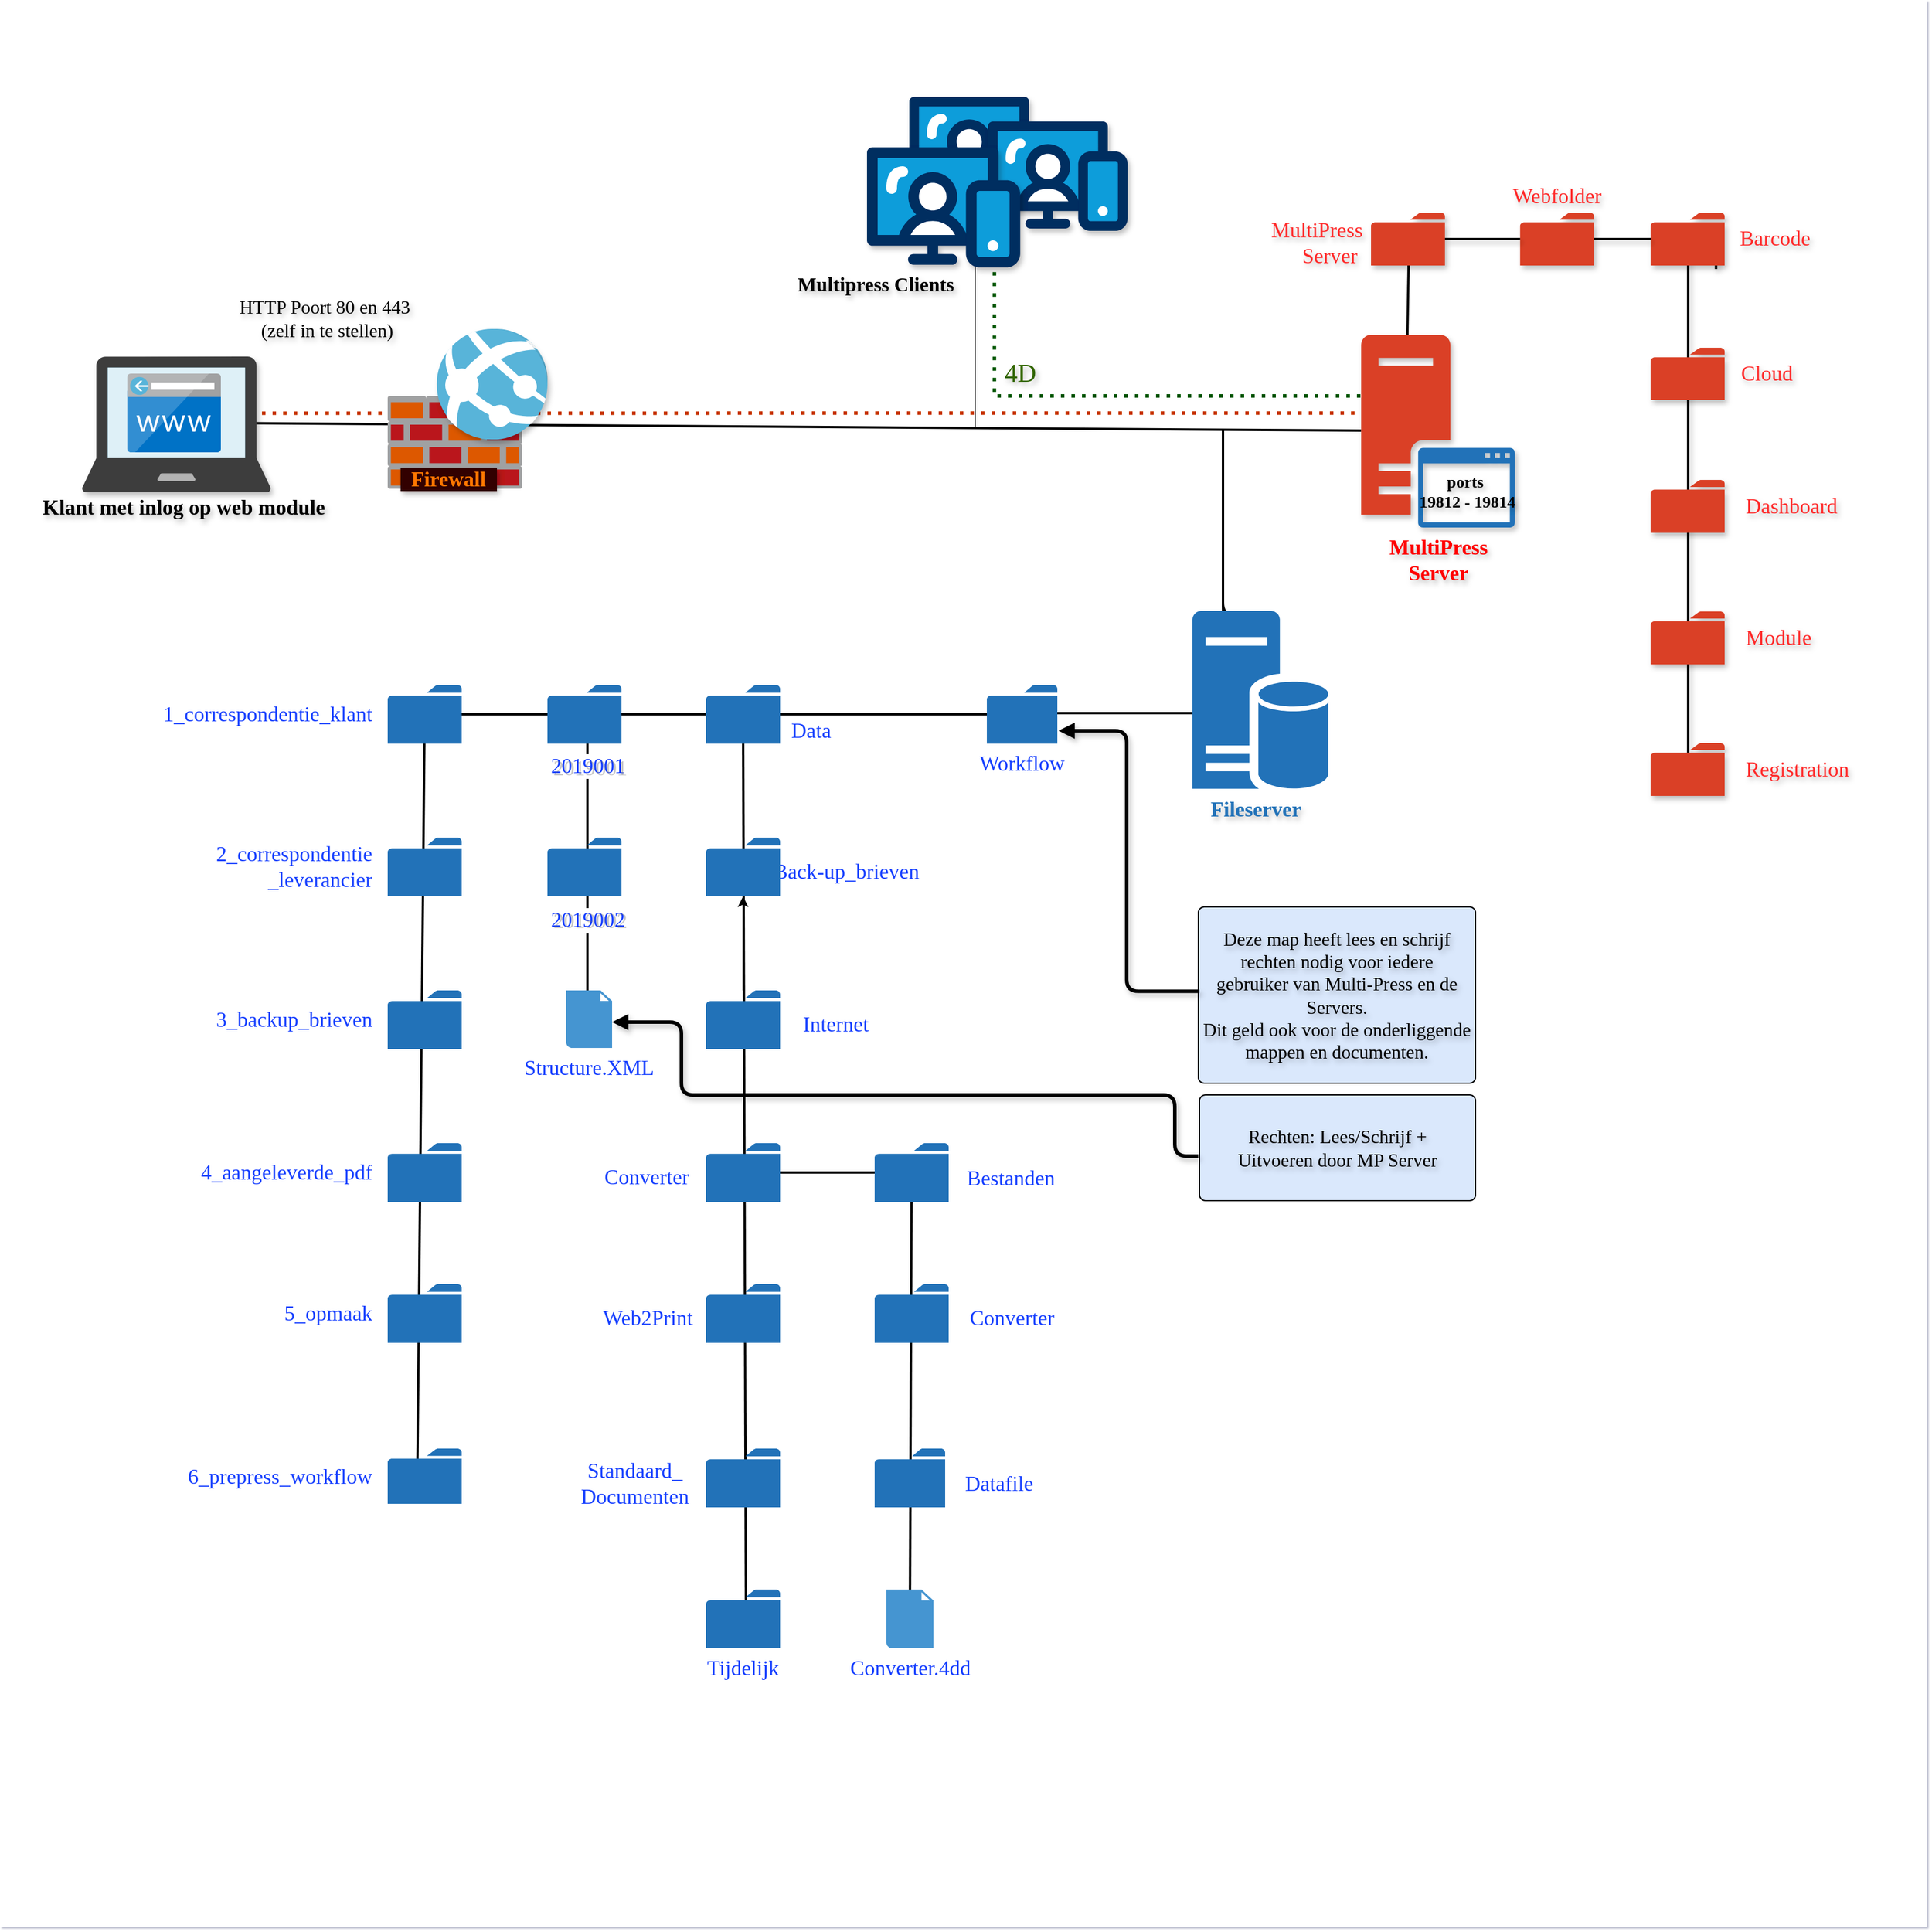 <mxfile version="26.0.2">
  <diagram name="Page-1" id="VNptrxI4wNxgrtPxeA6J">
    <mxGraphModel dx="7621" dy="-3766" grid="1" gridSize="10" guides="1" tooltips="1" connect="1" arrows="1" fold="1" page="1" pageScale="1" pageWidth="1169" pageHeight="827" background="none" math="0" shadow="1">
      <root>
        <mxCell id="0" />
        <mxCell id="1" parent="0" />
        <mxCell id="S4O4gGOpB5IZ9sAPrB25-133" value="" style="whiteSpace=wrap;html=1;aspect=fixed;labelBackgroundColor=none;gradientDirection=west;movable=0;resizable=0;rotatable=0;deletable=0;editable=0;locked=1;connectable=0;gradientColor=none;fillStyle=auto;strokeColor=none;rounded=0;glass=0;shadow=0;" parent="1" vertex="1">
          <mxGeometry x="-5770" y="5550" width="1640" height="1640" as="geometry" />
        </mxCell>
        <mxCell id="S4O4gGOpB5IZ9sAPrB25-141" value="" style="group;fontFamily=Tahoma;fontStyle=1;textShadow=1;whiteSpace=wrap;html=1;shadow=0;" parent="1" vertex="1" connectable="0">
          <mxGeometry x="-5700" y="5632" width="1398" height="1328" as="geometry" />
        </mxCell>
        <mxCell id="S4O4gGOpB5IZ9sAPrB25-2" value="" style="edgeStyle=segmentEdgeStyle;endArrow=classic;curved=0;rounded=0;endSize=8;startSize=8;dashed=1;dashPattern=1 2;fillColor=#008a00;strokeColor=#005700;enumerate=0;comic=0;backgroundOutline=0;metaEdit=0;fixDash=0;snapToPoint=0;strokeWidth=3;fontFamily=Tahoma;labelBackgroundColor=none;labelBorderColor=none;textShadow=1;html=1;" parent="S4O4gGOpB5IZ9sAPrB25-141" edge="1">
          <mxGeometry width="50" height="50" relative="1" as="geometry">
            <mxPoint x="1097.0" y="255" as="sourcePoint" />
            <mxPoint x="789.39" y="110" as="targetPoint" />
            <Array as="points">
              <mxPoint x="776.39" y="255" />
              <mxPoint x="776.39" y="110" />
            </Array>
          </mxGeometry>
        </mxCell>
        <mxCell id="S4O4gGOpB5IZ9sAPrB25-3" value="4D" style="edgeLabel;align=center;verticalAlign=middle;resizable=0;points=[];fontSize=22;fontColor=#336600;enumerate=0;comic=0;backgroundOutline=0;metaEdit=0;fixDash=0;snapToPoint=0;fontFamily=Tahoma;labelBackgroundColor=none;labelBorderColor=none;textShadow=1;html=1;" parent="S4O4gGOpB5IZ9sAPrB25-2" vertex="1" connectable="0">
          <mxGeometry x="0.051" y="-2" relative="1" as="geometry">
            <mxPoint x="-48" y="-17" as="offset" />
          </mxGeometry>
        </mxCell>
        <mxCell id="S4O4gGOpB5IZ9sAPrB25-1" value="" style="edgeStyle=segmentEdgeStyle;endArrow=classic;curved=0;rounded=0;endSize=8;startSize=8;dashed=1;dashPattern=1 2;fillColor=#fa6800;strokeColor=#C73500;enumerate=0;comic=0;backgroundOutline=0;metaEdit=0;fixDash=0;snapToPoint=0;strokeWidth=3;fontFamily=Tahoma;labelBackgroundColor=none;labelBorderColor=none;textShadow=1;html=1;" parent="S4O4gGOpB5IZ9sAPrB25-141" edge="1">
          <mxGeometry width="50" height="50" relative="1" as="geometry">
            <mxPoint x="1092" y="269.67" as="sourcePoint" />
            <mxPoint x="136" y="279" as="targetPoint" />
          </mxGeometry>
        </mxCell>
        <mxCell id="S4O4gGOpB5IZ9sAPrB25-4" value="" style="endArrow=none;fontSize=18;enumerate=0;comic=0;backgroundOutline=0;metaEdit=0;fixDash=0;snapToPoint=0;strokeWidth=2;fontFamily=Tahoma;labelBackgroundColor=none;labelBorderColor=none;textShadow=1;html=1;exitX=0.899;exitY=0.627;exitDx=0;exitDy=0;exitPerimeter=0;" parent="S4O4gGOpB5IZ9sAPrB25-141" source="I7lcLRuuZxi_ZN2vdszQ-1" target="S4O4gGOpB5IZ9sAPrB25-18" edge="1">
          <mxGeometry width="50" height="50" relative="1" as="geometry">
            <mxPoint x="-73" y="389" as="sourcePoint" />
            <mxPoint x="1028" y="166" as="targetPoint" />
          </mxGeometry>
        </mxCell>
        <mxCell id="S4O4gGOpB5IZ9sAPrB25-5" value="HTTP Poort 80 en 443&amp;nbsp;&lt;br&gt;(zelf in te stellen)" style="edgeLabel;align=center;verticalAlign=middle;resizable=0;points=[];enumerate=0;comic=0;backgroundOutline=0;metaEdit=0;fixDash=0;snapToPoint=0;fontFamily=Tahoma;labelBackgroundColor=none;labelBorderColor=none;textShadow=1;html=1;fontSize=16;fontColor=default;" parent="S4O4gGOpB5IZ9sAPrB25-4" vertex="1" connectable="0">
          <mxGeometry x="-0.75" y="-2" relative="1" as="geometry">
            <mxPoint x="-25" y="-92" as="offset" />
          </mxGeometry>
        </mxCell>
        <mxCell id="S4O4gGOpB5IZ9sAPrB25-6" value="" style="group;fontSize=18;enumerate=0;comic=0;backgroundOutline=0;metaEdit=0;fixDash=0;snapToPoint=0;strokeWidth=2;fontFamily=Tahoma;labelBackgroundColor=none;labelBorderColor=none;textShadow=1;html=1;fontColor=#7EA6E0;strokeColor=none;fillColor=none;fontStyle=1;whiteSpace=wrap;shadow=1;" parent="S4O4gGOpB5IZ9sAPrB25-141" vertex="1" connectable="0">
          <mxGeometry x="1097" y="99" width="301" height="532" as="geometry" />
        </mxCell>
        <UserObject label="" id="S4O4gGOpB5IZ9sAPrB25-7">
          <mxCell style="group;points=[[0,0,0,0,0],[0,0.25,0,0,0],[0,0.5,0,0,0],[0,0.75,0,0,0],[0,1,0,0,0],[0.25,0,0,0,0],[0.25,1,0,0,0],[0.5,0,0,0,0],[0.5,1,0,0,0],[0.75,0,0,0,0],[0.75,1,0,0,0],[1,0,0,0,0],[1,0.25,0,0,0],[1,0.5,0,0,0],[1,0.75,0,0,0],[1,1,0,0,0]];fontSize=18;enumerate=0;comic=0;backgroundOutline=0;metaEdit=0;fixDash=0;snapToPoint=0;fontFamily=Tahoma;labelBackgroundColor=none;labelBorderColor=none;textShadow=1;html=1;whiteSpace=wrap;shadow=1;" parent="S4O4gGOpB5IZ9sAPrB25-6" vertex="1" connectable="0">
            <mxGeometry width="301" height="532" as="geometry" />
          </mxCell>
        </UserObject>
        <mxCell id="S4O4gGOpB5IZ9sAPrB25-8" value="" style="group;fontSize=18;enumerate=0;comic=0;backgroundOutline=0;metaEdit=0;fixDash=0;snapToPoint=0;fontFamily=Tahoma;labelBackgroundColor=none;labelBorderColor=none;textShadow=1;html=1;whiteSpace=wrap;shadow=1;" parent="S4O4gGOpB5IZ9sAPrB25-7" vertex="1" connectable="0">
          <mxGeometry x="30.939" width="270.061" height="496.5" as="geometry" />
        </mxCell>
        <mxCell id="S4O4gGOpB5IZ9sAPrB25-9" value="" style="edgeStyle=orthogonalEdgeStyle;rounded=0;orthogonalLoop=1;jettySize=auto;endArrow=none;endFill=0;verticalAlign=middle;labelPosition=left;verticalLabelPosition=middle;align=right;spacingBottom=0;labelBorderColor=none;textShadow=1;fontSize=18;enumerate=0;comic=0;backgroundOutline=0;metaEdit=0;fixDash=0;snapToPoint=0;strokeWidth=2;fontFamily=Tahoma;labelBackgroundColor=none;html=1;fontStyle=0;shadow=1;" parent="S4O4gGOpB5IZ9sAPrB25-8" edge="1">
          <mxGeometry relative="1" as="geometry">
            <mxPoint x="262.751" y="48" as="sourcePoint" />
            <mxPoint x="236.061" y="475" as="targetPoint" />
            <Array as="points">
              <mxPoint x="263" y="24" />
              <mxPoint x="239" y="24" />
            </Array>
          </mxGeometry>
        </mxCell>
        <mxCell id="S4O4gGOpB5IZ9sAPrB25-10" value="Barcode" style="pointerEvents=1;shadow=1;dashed=0;strokeColor=none;labelPosition=right;verticalLabelPosition=middle;verticalAlign=middle;outlineConnect=0;align=left;shape=mxgraph.office.concepts.folder;fillColor=#DA4026;fontStyle=0;horizontal=1;fontSize=18;spacing=-2;spacingRight=0;spacingBottom=1;spacingLeft=15;enumerate=0;comic=0;backgroundOutline=0;metaEdit=0;fixDash=0;snapToPoint=0;fontFamily=Tahoma;labelBackgroundColor=none;labelBorderColor=none;textShadow=1;html=1;fontColor=#FF2B2B;whiteSpace=wrap;" parent="S4O4gGOpB5IZ9sAPrB25-8" vertex="1">
          <mxGeometry x="207.134" width="62.927" height="45" as="geometry" />
        </mxCell>
        <mxCell id="S4O4gGOpB5IZ9sAPrB25-11" value="" style="edgeStyle=orthogonalEdgeStyle;rounded=0;orthogonalLoop=1;jettySize=auto;endArrow=none;endFill=0;fontSize=18;enumerate=0;comic=0;backgroundOutline=0;metaEdit=0;fixDash=0;snapToPoint=0;strokeWidth=2;fontFamily=Tahoma;labelBackgroundColor=none;labelBorderColor=none;textShadow=1;html=1;fontColor=#FF2B2B;fontStyle=0;shadow=1;" parent="S4O4gGOpB5IZ9sAPrB25-8" source="S4O4gGOpB5IZ9sAPrB25-12" target="S4O4gGOpB5IZ9sAPrB25-10" edge="1">
          <mxGeometry relative="1" as="geometry" />
        </mxCell>
        <mxCell id="S4O4gGOpB5IZ9sAPrB25-12" value="&lt;span&gt;Webfolder&lt;/span&gt;" style="pointerEvents=1;shadow=1;dashed=0;strokeColor=none;labelPosition=center;verticalLabelPosition=top;verticalAlign=bottom;outlineConnect=0;align=center;shape=mxgraph.office.concepts.folder;fillColor=#DA4026;fontStyle=0;horizontal=1;fontSize=18;enumerate=0;comic=0;backgroundOutline=0;metaEdit=0;fixDash=0;snapToPoint=0;fontFamily=Tahoma;labelBackgroundColor=none;labelBorderColor=none;textShadow=1;html=1;fontColor=#FF2B2B;whiteSpace=wrap;" parent="S4O4gGOpB5IZ9sAPrB25-8" vertex="1">
          <mxGeometry x="95.963" width="62.927" height="45" as="geometry" />
        </mxCell>
        <mxCell id="S4O4gGOpB5IZ9sAPrB25-13" value="Module" style="pointerEvents=1;shadow=1;dashed=0;strokeColor=none;labelPosition=right;verticalLabelPosition=middle;verticalAlign=middle;outlineConnect=0;align=left;shape=mxgraph.office.concepts.folder;fillColor=#DA4026;fontStyle=0;horizontal=1;fontSize=18;enumerate=0;comic=0;backgroundOutline=0;metaEdit=0;fixDash=0;snapToPoint=0;spacingLeft=16;fontFamily=Tahoma;labelBackgroundColor=none;labelBorderColor=none;textShadow=1;html=1;fontColor=#FF2B2B;whiteSpace=wrap;" parent="S4O4gGOpB5IZ9sAPrB25-8" vertex="1">
          <mxGeometry x="207.134" y="339.5" width="62.927" height="45" as="geometry" />
        </mxCell>
        <mxCell id="S4O4gGOpB5IZ9sAPrB25-14" value="Dashboard" style="pointerEvents=1;shadow=1;dashed=0;strokeColor=none;labelPosition=right;verticalLabelPosition=middle;verticalAlign=middle;outlineConnect=0;align=left;shape=mxgraph.office.concepts.folder;fillColor=#DA4026;fontStyle=0;horizontal=1;fontSize=18;enumerate=0;comic=0;backgroundOutline=0;metaEdit=0;fixDash=0;snapToPoint=0;spacingLeft=16;fontFamily=Tahoma;labelBackgroundColor=none;labelBorderColor=none;textShadow=1;html=1;fontColor=#FF2B2B;whiteSpace=wrap;" parent="S4O4gGOpB5IZ9sAPrB25-8" vertex="1">
          <mxGeometry x="207.134" y="227.5" width="62.927" height="45" as="geometry" />
        </mxCell>
        <mxCell id="S4O4gGOpB5IZ9sAPrB25-15" value="Cloud" style="pointerEvents=1;shadow=1;dashed=0;strokeColor=none;labelPosition=right;verticalLabelPosition=middle;verticalAlign=middle;outlineConnect=0;align=left;shape=mxgraph.office.concepts.folder;fillColor=#DA4026;gradientColor=none;fillStyle=auto;fontStyle=0;horizontal=1;fontSize=18;spacing=-2;spacingRight=0;spacingBottom=1;spacingLeft=16;enumerate=0;comic=0;backgroundOutline=0;metaEdit=0;fixDash=0;snapToPoint=0;fontFamily=Tahoma;labelBackgroundColor=none;labelBorderColor=none;textShadow=1;html=1;fontColor=#FF2B2B;whiteSpace=wrap;" parent="S4O4gGOpB5IZ9sAPrB25-8" vertex="1">
          <mxGeometry x="207.134" y="115" width="62.927" height="44.5" as="geometry" />
        </mxCell>
        <mxCell id="S4O4gGOpB5IZ9sAPrB25-16" value="Registration" style="pointerEvents=1;shadow=1;dashed=0;strokeColor=none;labelPosition=right;verticalLabelPosition=middle;verticalAlign=middle;outlineConnect=0;align=left;shape=mxgraph.office.concepts.folder;fillColor=#DA4026;fontStyle=0;horizontal=1;fontSize=18;enumerate=0;comic=0;backgroundOutline=0;metaEdit=0;fixDash=0;snapToPoint=0;spacingLeft=16;fontFamily=Tahoma;labelBackgroundColor=none;labelBorderColor=none;textShadow=1;html=1;fontColor=#FF2B2B;whiteSpace=wrap;" parent="S4O4gGOpB5IZ9sAPrB25-8" vertex="1">
          <mxGeometry x="207.134" y="451.5" width="62.927" height="45" as="geometry" />
        </mxCell>
        <mxCell id="S4O4gGOpB5IZ9sAPrB25-17" value="" style="rounded=0;orthogonalLoop=1;jettySize=auto;endArrow=none;endFill=0;strokeColor=default;align=center;verticalAlign=middle;fontFamily=Tahoma;fontSize=18;fontColor=default;labelBackgroundColor=none;enumerate=0;comic=0;backgroundOutline=0;metaEdit=0;fixDash=0;snapToPoint=0;strokeWidth=2;labelBorderColor=none;textShadow=1;html=1;" parent="S4O4gGOpB5IZ9sAPrB25-8" edge="1">
          <mxGeometry relative="1" as="geometry">
            <mxPoint y="108" as="sourcePoint" />
            <mxPoint x="1.049" y="45" as="targetPoint" />
          </mxGeometry>
        </mxCell>
        <mxCell id="S4O4gGOpB5IZ9sAPrB25-18" value="&lt;font style=&quot;color: rgb(255, 0, 0);&quot;&gt;&lt;b style=&quot;&quot;&gt;&lt;font style=&quot;&quot;&gt;MultiPress Server&lt;br&gt;&lt;/font&gt;&lt;/b&gt;&lt;br&gt;&lt;/font&gt;&lt;div&gt;&lt;br&gt;&lt;/div&gt;" style="pointerEvents=1;shadow=1;dashed=0;strokeColor=none;fillColor=#DA4026;labelPosition=center;verticalLabelPosition=bottom;verticalAlign=top;outlineConnect=0;align=center;shape=mxgraph.office.servers.application_server_blue;fontSize=18;enumerate=0;comic=0;backgroundOutline=0;metaEdit=0;fixDash=0;snapToPoint=0;fontFamily=Tahoma;labelBackgroundColor=none;labelBorderColor=none;textShadow=1;html=1;fontColor=#000000;whiteSpace=wrap;" parent="S4O4gGOpB5IZ9sAPrB25-8" vertex="1">
          <mxGeometry x="-39.329" y="104" width="130.793" height="164" as="geometry" />
        </mxCell>
        <mxCell id="S4O4gGOpB5IZ9sAPrB25-19" value="&lt;font style=&quot;color: rgb(255, 0, 0);&quot;&gt;&amp;nbsp;&lt;/font&gt;&lt;div&gt;&lt;font&gt;ports&amp;nbsp;&lt;/font&gt;&lt;/div&gt;&lt;div&gt;&lt;font&gt;19812 - 19814&lt;/font&gt;&lt;/div&gt;" style="text;fontSize=14;enumerate=0;comic=0;backgroundOutline=0;metaEdit=0;fixDash=0;snapToPoint=0;fontFamily=Tahoma;labelBackgroundColor=none;labelBorderColor=none;textShadow=1;html=1;align=center;verticalAlign=middle;horizontal=1;fontStyle=1;whiteSpace=wrap;shadow=1;" parent="S4O4gGOpB5IZ9sAPrB25-8" vertex="1">
          <mxGeometry x="5.96" y="159.5" width="90" height="140" as="geometry" />
        </mxCell>
        <mxCell id="S4O4gGOpB5IZ9sAPrB25-20" value="&lt;span style=&quot;font-weight: normal;&quot;&gt;MultiPress Server&amp;nbsp;&lt;/span&gt;" style="pointerEvents=1;shadow=1;dashed=0;strokeColor=none;labelPosition=left;verticalLabelPosition=middle;verticalAlign=middle;outlineConnect=0;align=right;shape=mxgraph.office.concepts.folder;fillColor=#DA4026;fontStyle=1;horizontal=1;spacingRight=5;spacingBottom=0;spacingTop=7;fontSize=18;enumerate=0;comic=0;backgroundOutline=0;metaEdit=0;fixDash=0;snapToPoint=0;fontFamily=Tahoma;labelBackgroundColor=none;labelBorderColor=none;textShadow=1;html=1;fontColor=#FF2B2B;whiteSpace=wrap;" parent="S4O4gGOpB5IZ9sAPrB25-6" vertex="1">
          <mxGeometry width="62.927" height="45" as="geometry" />
        </mxCell>
        <mxCell id="S4O4gGOpB5IZ9sAPrB25-21" value="" style="edgeStyle=orthogonalEdgeStyle;rounded=0;orthogonalLoop=1;jettySize=auto;endArrow=none;endFill=0;fontSize=18;enumerate=0;comic=0;backgroundOutline=0;metaEdit=0;fixDash=0;snapToPoint=0;strokeWidth=2;fontFamily=Tahoma;labelBackgroundColor=none;labelBorderColor=none;textShadow=1;html=1;fontColor=#FF2B2B;shadow=1;" parent="S4O4gGOpB5IZ9sAPrB25-6" source="S4O4gGOpB5IZ9sAPrB25-20" target="S4O4gGOpB5IZ9sAPrB25-12" edge="1">
          <mxGeometry relative="1" as="geometry" />
        </mxCell>
        <mxCell id="S4O4gGOpB5IZ9sAPrB25-22" value="" style="group;fontSize=18;spacingLeft=3;enumerate=0;comic=0;backgroundOutline=0;metaEdit=0;fixDash=0;snapToPoint=0;fontFamily=Tahoma;labelBackgroundColor=none;labelBorderColor=none;textShadow=1;html=1;whiteSpace=wrap;" parent="S4O4gGOpB5IZ9sAPrB25-141" vertex="1" connectable="0">
          <mxGeometry x="670" width="281" height="424.61" as="geometry" />
        </mxCell>
        <mxCell id="S4O4gGOpB5IZ9sAPrB25-23" value="" style="group;fontSize=18;enumerate=0;comic=0;backgroundOutline=0;metaEdit=0;fixDash=0;snapToPoint=0;fontFamily=Tahoma;labelBackgroundColor=none;labelBorderColor=none;textShadow=1;html=1;whiteSpace=wrap;" parent="S4O4gGOpB5IZ9sAPrB25-22" vertex="1" connectable="0">
          <mxGeometry width="281" height="424.61" as="geometry" />
        </mxCell>
        <mxCell id="S4O4gGOpB5IZ9sAPrB25-24" value="" style="endArrow=none;fontSize=18;enumerate=0;comic=0;backgroundOutline=0;metaEdit=0;fixDash=0;snapToPoint=0;fontFamily=Tahoma;labelBackgroundColor=none;labelBorderColor=none;textShadow=1;html=1;" parent="S4O4gGOpB5IZ9sAPrB25-23" edge="1">
          <mxGeometry width="50" height="50" relative="1" as="geometry">
            <mxPoint x="90" y="283" as="sourcePoint" />
            <mxPoint x="90" y="102" as="targetPoint" />
          </mxGeometry>
        </mxCell>
        <mxCell id="S4O4gGOpB5IZ9sAPrB25-25" value="&lt;font&gt;Multipress Clients&lt;/font&gt;" style="edgeLabel;align=center;verticalAlign=middle;resizable=0;points=[];enumerate=0;comic=0;backgroundOutline=0;metaEdit=0;fixDash=0;snapToPoint=0;fontFamily=Tahoma;labelBackgroundColor=none;labelBorderColor=none;textShadow=1;html=1;fontSize=17;fontStyle=1;fontColor=default;" parent="S4O4gGOpB5IZ9sAPrB25-24" vertex="1" connectable="0">
          <mxGeometry x="-0.178" y="-2" relative="1" as="geometry">
            <mxPoint x="-87" y="-48" as="offset" />
          </mxGeometry>
        </mxCell>
        <mxCell id="S4O4gGOpB5IZ9sAPrB25-26" value="" style="verticalLabelPosition=bottom;aspect=fixed;shape=mxgraph.salesforce.web;fontSize=18;enumerate=0;comic=0;backgroundOutline=0;metaEdit=0;fixDash=0;snapToPoint=0;fontFamily=Tahoma;labelBackgroundColor=none;labelBorderColor=none;textShadow=1;html=1;whiteSpace=wrap;shadow=1;" parent="S4O4gGOpB5IZ9sAPrB25-23" vertex="1">
          <mxGeometry x="34" width="118.85" height="93.89" as="geometry" />
        </mxCell>
        <mxCell id="S4O4gGOpB5IZ9sAPrB25-27" value="" style="verticalLabelPosition=bottom;aspect=fixed;shape=mxgraph.salesforce.web;fontSize=18;enumerate=0;comic=0;backgroundOutline=0;metaEdit=0;fixDash=0;snapToPoint=0;fontFamily=Tahoma;labelBackgroundColor=none;labelBorderColor=none;textShadow=1;html=1;fillColor=default;gradientColor=none;strokeColor=none;shadow=1;whiteSpace=wrap;" parent="S4O4gGOpB5IZ9sAPrB25-23" vertex="1">
          <mxGeometry x="101" y="21" width="118.85" height="93.89" as="geometry" />
        </mxCell>
        <mxCell id="S4O4gGOpB5IZ9sAPrB25-28" value="" style="verticalLabelPosition=bottom;aspect=fixed;shape=mxgraph.salesforce.web;labelBorderColor=none;spacing=0;spacingBottom=50;fontSize=18;enumerate=0;comic=0;backgroundOutline=0;metaEdit=0;fixDash=0;snapToPoint=0;fontFamily=Tahoma;labelBackgroundColor=none;textShadow=1;html=1;whiteSpace=wrap;shadow=1;" parent="S4O4gGOpB5IZ9sAPrB25-23" vertex="1">
          <mxGeometry x="-2" y="43" width="130.38" height="103" as="geometry" />
        </mxCell>
        <mxCell id="S4O4gGOpB5IZ9sAPrB25-29" value="" style="edgeStyle=orthogonalEdgeStyle;orthogonalLoop=1;jettySize=auto;entryX=0.349;entryY=0.018;entryDx=0;entryDy=0;entryPerimeter=0;fontSize=18;enumerate=0;comic=0;backgroundOutline=0;metaEdit=0;fixDash=0;snapToPoint=0;strokeWidth=2;endArrow=none;endFill=0;fontFamily=Tahoma;labelBackgroundColor=none;labelBorderColor=none;textShadow=1;html=1;" parent="S4O4gGOpB5IZ9sAPrB25-23" target="S4O4gGOpB5IZ9sAPrB25-60" edge="1">
          <mxGeometry relative="1" as="geometry">
            <Array as="points">
              <mxPoint x="301" y="441" />
            </Array>
            <mxPoint x="301" y="283" as="sourcePoint" />
            <mxPoint x="152.85" y="373" as="targetPoint" />
          </mxGeometry>
        </mxCell>
        <mxCell id="S4O4gGOpB5IZ9sAPrB25-30" value="" style="edgeStyle=orthogonalEdgeStyle;orthogonalLoop=1;jettySize=auto;entryX=0.314;entryY=0.131;entryDx=0;entryDy=0;entryPerimeter=0;fontSize=18;enumerate=0;comic=0;backgroundOutline=0;metaEdit=0;fixDash=0;snapToPoint=0;strokeWidth=2;endArrow=none;endFill=0;fontFamily=Tahoma;labelBackgroundColor=none;labelBorderColor=none;textShadow=1;html=1;" parent="S4O4gGOpB5IZ9sAPrB25-23" target="S4O4gGOpB5IZ9sAPrB25-60" edge="1">
          <mxGeometry relative="1" as="geometry">
            <Array as="points">
              <mxPoint x="301" y="441" />
              <mxPoint x="302" y="441" />
            </Array>
            <mxPoint x="301" y="283" as="sourcePoint" />
            <mxPoint x="152.85" y="373" as="targetPoint" />
          </mxGeometry>
        </mxCell>
        <mxCell id="S4O4gGOpB5IZ9sAPrB25-31" value="" style="group;fontSize=18;enumerate=0;comic=0;backgroundOutline=0;metaEdit=0;fixDash=0;snapToPoint=0;strokeWidth=2;fontFamily=Tahoma;labelBackgroundColor=none;labelBorderColor=none;textShadow=1;html=1;whiteSpace=wrap;" parent="S4O4gGOpB5IZ9sAPrB25-141" vertex="1" connectable="0">
          <mxGeometry x="260" y="438" width="825" height="890" as="geometry" />
        </mxCell>
        <mxCell id="S4O4gGOpB5IZ9sAPrB25-32" value="" style="endArrow=none;rounded=0;fontSize=18;enumerate=0;comic=0;backgroundOutline=0;metaEdit=0;fixDash=0;snapToPoint=0;strokeWidth=2;fontFamily=Tahoma;labelBackgroundColor=none;labelBorderColor=none;textShadow=0;html=1;fontColor=#1940FF;fontStyle=0;curved=0;" parent="S4O4gGOpB5IZ9sAPrB25-31" source="S4O4gGOpB5IZ9sAPrB25-53" target="S4O4gGOpB5IZ9sAPrB25-59" edge="1">
          <mxGeometry width="50" height="50" relative="1" as="geometry">
            <mxPoint x="331" y="488" as="sourcePoint" />
            <mxPoint x="446" y="742.952" as="targetPoint" />
            <Array as="points" />
          </mxGeometry>
        </mxCell>
        <mxCell id="S4O4gGOpB5IZ9sAPrB25-122" value="&lt;span style=&quot;color: rgb(25, 64, 255); font-size: 18px; text-wrap-mode: wrap;&quot;&gt;Bestanden&lt;/span&gt;" style="edgeLabel;html=1;align=center;verticalAlign=middle;resizable=0;points=[];labelBackgroundColor=none;fontFamily=Tahoma;fontStyle=0;textShadow=0;" parent="S4O4gGOpB5IZ9sAPrB25-32" vertex="1" connectable="0">
          <mxGeometry x="-0.767" y="1" relative="1" as="geometry">
            <mxPoint x="83" y="-59" as="offset" />
          </mxGeometry>
        </mxCell>
        <mxCell id="S4O4gGOpB5IZ9sAPrB25-124" value="&lt;span style=&quot;color: rgb(25, 64, 255); font-size: 18px; text-wrap-mode: wrap;&quot;&gt;Converter&lt;/span&gt;" style="edgeLabel;html=1;align=center;verticalAlign=middle;resizable=0;points=[];labelBackgroundColor=none;fontFamily=Tahoma;fontStyle=0;textShadow=0;" parent="S4O4gGOpB5IZ9sAPrB25-32" vertex="1" connectable="0">
          <mxGeometry x="-0.019" relative="1" as="geometry">
            <mxPoint x="85" y="-63" as="offset" />
          </mxGeometry>
        </mxCell>
        <mxCell id="S4O4gGOpB5IZ9sAPrB25-125" value="&lt;span style=&quot;color: rgb(25, 64, 255); font-size: 18px; text-wrap-mode: wrap;&quot;&gt;Datafile&lt;/span&gt;" style="edgeLabel;html=1;align=center;verticalAlign=middle;resizable=0;points=[];labelBackgroundColor=none;fontFamily=Tahoma;fontStyle=0;textShadow=0;" parent="S4O4gGOpB5IZ9sAPrB25-32" vertex="1" connectable="0">
          <mxGeometry x="0.808" relative="1" as="geometry">
            <mxPoint x="75" y="-59" as="offset" />
          </mxGeometry>
        </mxCell>
        <mxCell id="S4O4gGOpB5IZ9sAPrB25-33" value="" style="endArrow=none;rounded=0;fontSize=18;enumerate=0;comic=0;backgroundOutline=0;metaEdit=0;fixDash=0;snapToPoint=0;strokeWidth=2;fontFamily=Tahoma;labelBackgroundColor=none;labelBorderColor=none;textShadow=0;html=1;fontColor=#1940FF;fontStyle=0;curved=0;" parent="S4O4gGOpB5IZ9sAPrB25-31" source="S4O4gGOpB5IZ9sAPrB25-47" edge="1">
          <mxGeometry width="50" height="50" relative="1" as="geometry">
            <mxPoint x="64" y="139" as="sourcePoint" />
            <mxPoint x="305" y="874" as="targetPoint" />
          </mxGeometry>
        </mxCell>
        <mxCell id="S4O4gGOpB5IZ9sAPrB25-116" value="&lt;font color=&quot;#1940ff&quot;&gt;&lt;span style=&quot;font-size: 18px; text-wrap-mode: wrap;&quot;&gt;&lt;span&gt;Internet&lt;/span&gt;&lt;/span&gt;&lt;/font&gt;" style="edgeLabel;html=1;align=center;verticalAlign=middle;resizable=0;points=[];labelBackgroundColor=none;fontFamily=Tahoma;fontStyle=0;textShadow=0;" parent="S4O4gGOpB5IZ9sAPrB25-33" vertex="1" connectable="0">
          <mxGeometry x="-0.251" y="1" relative="1" as="geometry">
            <mxPoint x="76" y="-46" as="offset" />
          </mxGeometry>
        </mxCell>
        <mxCell id="S4O4gGOpB5IZ9sAPrB25-117" value="&lt;span style=&quot;color: rgb(25, 64, 255); font-size: 18px; text-wrap-mode: wrap;&quot;&gt;Back-up_brieven&lt;/span&gt;" style="edgeLabel;html=1;align=center;verticalAlign=middle;resizable=0;points=[];labelBackgroundColor=none;fontFamily=Tahoma;fontStyle=0;textShadow=0;" parent="S4O4gGOpB5IZ9sAPrB25-33" vertex="1" connectable="0">
          <mxGeometry x="-0.515" relative="1" as="geometry">
            <mxPoint x="87" y="-76" as="offset" />
          </mxGeometry>
        </mxCell>
        <mxCell id="S4O4gGOpB5IZ9sAPrB25-119" value="&lt;span style=&quot;color: rgb(25, 64, 255); font-size: 18px; text-wrap-mode: wrap;&quot;&gt;Data&lt;/span&gt;" style="edgeLabel;html=1;align=center;verticalAlign=middle;resizable=0;points=[];labelBackgroundColor=none;fontFamily=Tahoma;fontStyle=0;textShadow=0;" parent="S4O4gGOpB5IZ9sAPrB25-33" vertex="1" connectable="0">
          <mxGeometry x="-0.887" relative="1" as="geometry">
            <mxPoint x="57" y="-54" as="offset" />
          </mxGeometry>
        </mxCell>
        <mxCell id="S4O4gGOpB5IZ9sAPrB25-123" value="&lt;span style=&quot;color: rgb(25, 64, 255); font-size: 18px; text-wrap-mode: wrap;&quot;&gt;Web2Print&lt;/span&gt;" style="edgeLabel;html=1;align=center;verticalAlign=middle;resizable=0;points=[];labelBackgroundColor=none;fontFamily=Tahoma;fontStyle=0;textShadow=0;" parent="S4O4gGOpB5IZ9sAPrB25-33" vertex="1" connectable="0">
          <mxGeometry x="0.414" relative="1" as="geometry">
            <mxPoint x="-84" y="-49" as="offset" />
          </mxGeometry>
        </mxCell>
        <mxCell id="S4O4gGOpB5IZ9sAPrB25-126" value="&lt;span style=&quot;color: rgb(25, 64, 255); font-size: 18px; text-wrap-mode: wrap;&quot;&gt;Standaard_&lt;br&gt;Documenten&lt;/span&gt;" style="edgeLabel;html=1;align=center;verticalAlign=middle;resizable=0;points=[];labelBackgroundColor=none;fontFamily=Tahoma;fontStyle=0;textShadow=0;" parent="S4O4gGOpB5IZ9sAPrB25-33" vertex="1" connectable="0">
          <mxGeometry x="0.788" relative="1" as="geometry">
            <mxPoint x="-95" y="-51" as="offset" />
          </mxGeometry>
        </mxCell>
        <mxCell id="S4O4gGOpB5IZ9sAPrB25-127" value="&lt;span style=&quot;color: rgb(25, 64, 255); font-size: 18px; text-wrap-mode: wrap;&quot;&gt;Converter&lt;/span&gt;" style="edgeLabel;html=1;align=center;verticalAlign=middle;resizable=0;points=[];labelBackgroundColor=none;fontFamily=Tahoma;fontStyle=0;textShadow=0;" parent="S4O4gGOpB5IZ9sAPrB25-33" vertex="1" connectable="0">
          <mxGeometry x="0.096" relative="1" as="geometry">
            <mxPoint x="-84" y="-48" as="offset" />
          </mxGeometry>
        </mxCell>
        <mxCell id="S4O4gGOpB5IZ9sAPrB25-35" value="" style="edgeStyle=orthogonalEdgeStyle;orthogonalLoop=1;jettySize=auto;entryX=0.413;entryY=0.444;entryDx=0;entryDy=0;entryPerimeter=0;fontSize=18;enumerate=0;comic=0;backgroundOutline=0;metaEdit=0;fixDash=0;snapToPoint=0;strokeWidth=2;fontFamily=Tahoma;labelBackgroundColor=none;labelBorderColor=none;textShadow=1;html=1;rounded=0;curved=0;" parent="S4O4gGOpB5IZ9sAPrB25-31" source="S4O4gGOpB5IZ9sAPrB25-60" target="S4O4gGOpB5IZ9sAPrB25-55" edge="1">
          <mxGeometry relative="1" as="geometry">
            <Array as="points">
              <mxPoint x="690" y="87" />
              <mxPoint x="690" y="87" />
            </Array>
          </mxGeometry>
        </mxCell>
        <mxCell id="S4O4gGOpB5IZ9sAPrB25-36" value="" style="endArrow=none;rounded=0;fontSize=18;enumerate=0;comic=0;backgroundOutline=0;metaEdit=0;fixDash=0;snapToPoint=0;fontFamily=Tahoma;labelBackgroundColor=none;labelBorderColor=none;textShadow=0;html=1;strokeWidth=2;fontColor=#1940FF;fontStyle=0;curved=0;" parent="S4O4gGOpB5IZ9sAPrB25-31" source="S4O4gGOpB5IZ9sAPrB25-49" edge="1">
          <mxGeometry width="50" height="50" relative="1" as="geometry">
            <mxPoint x="74" y="149" as="sourcePoint" />
            <mxPoint x="422" y="478" as="targetPoint" />
            <Array as="points" />
          </mxGeometry>
        </mxCell>
        <mxCell id="S4O4gGOpB5IZ9sAPrB25-37" value="" style="endArrow=none;rounded=0;fontSize=18;enumerate=0;comic=0;backgroundOutline=0;metaEdit=0;fixDash=0;snapToPoint=0;strokeWidth=2;fontFamily=Tahoma;labelBackgroundColor=none;labelBorderColor=none;textShadow=0;html=1;endSize=0;startSize=0;jumpSize=0;jumpStyle=arc;fontColor=#1940FF;fontStyle=0;curved=0;" parent="S4O4gGOpB5IZ9sAPrB25-31" source="S4O4gGOpB5IZ9sAPrB25-39" edge="1">
          <mxGeometry width="50" height="50" relative="1" as="geometry">
            <mxPoint x="60" y="98" as="sourcePoint" />
            <mxPoint x="25" y="760" as="targetPoint" />
          </mxGeometry>
        </mxCell>
        <mxCell id="S4O4gGOpB5IZ9sAPrB25-38" value="" style="endArrow=none;rounded=0;fontSize=18;enumerate=0;comic=0;backgroundOutline=0;metaEdit=0;fixDash=0;snapToPoint=0;strokeWidth=2;fontFamily=Tahoma;labelBackgroundColor=none;labelBorderColor=none;textShadow=0;html=1;fontColor=#1940FF;fontStyle=0;curved=0;" parent="S4O4gGOpB5IZ9sAPrB25-31" source="S4O4gGOpB5IZ9sAPrB25-39" target="S4O4gGOpB5IZ9sAPrB25-55" edge="1">
          <mxGeometry width="50" height="50" relative="1" as="geometry">
            <mxPoint x="236" y="275" as="sourcePoint" />
            <mxPoint x="286" y="225" as="targetPoint" />
          </mxGeometry>
        </mxCell>
        <mxCell id="S4O4gGOpB5IZ9sAPrB25-39" value="1_correspondentie_klant" style="pointerEvents=1;shadow=0;dashed=0;strokeColor=none;labelPosition=left;verticalLabelPosition=middle;verticalAlign=middle;outlineConnect=0;align=right;shape=mxgraph.office.concepts.folder;fillColor=#2072B8;fontStyle=0;horizontal=1;spacingLeft=10;spacingRight=11;rounded=0;fontSize=18;enumerate=0;comic=0;backgroundOutline=0;metaEdit=0;fixDash=0;snapToPoint=0;fontFamily=Tahoma;labelBackgroundColor=none;labelBorderColor=none;textShadow=0;html=1;fontColor=#1940FF;whiteSpace=wrap;" parent="S4O4gGOpB5IZ9sAPrB25-31" vertex="1">
          <mxGeometry y="63" width="63" height="50" as="geometry" />
        </mxCell>
        <mxCell id="S4O4gGOpB5IZ9sAPrB25-40" value="2_correspondentie&lt;br&gt;_leverancier" style="pointerEvents=1;shadow=0;dashed=0;strokeColor=none;labelPosition=left;verticalLabelPosition=middle;verticalAlign=middle;outlineConnect=0;align=right;shape=mxgraph.office.concepts.folder;fillColor=#2072B8;fontStyle=0;horizontal=1;spacingLeft=10;spacingRight=11;rounded=0;fontSize=18;enumerate=0;comic=0;backgroundOutline=0;metaEdit=0;fixDash=0;snapToPoint=0;fontFamily=Tahoma;labelBackgroundColor=none;labelBorderColor=none;textShadow=0;html=1;fontColor=#1940FF;whiteSpace=wrap;" parent="S4O4gGOpB5IZ9sAPrB25-31" vertex="1">
          <mxGeometry y="193" width="63" height="50" as="geometry" />
        </mxCell>
        <mxCell id="S4O4gGOpB5IZ9sAPrB25-41" value="4_aangeleverde_pdf" style="pointerEvents=1;shadow=0;dashed=0;strokeColor=none;labelPosition=left;verticalLabelPosition=middle;verticalAlign=middle;outlineConnect=0;align=right;shape=mxgraph.office.concepts.folder;fillColor=#2072B8;fontStyle=0;horizontal=1;spacingLeft=10;spacingRight=11;rounded=0;fontSize=18;enumerate=0;comic=0;backgroundOutline=0;metaEdit=0;fixDash=0;snapToPoint=0;fontFamily=Tahoma;labelBackgroundColor=none;labelBorderColor=none;textShadow=0;html=1;fontColor=#1940FF;whiteSpace=wrap;" parent="S4O4gGOpB5IZ9sAPrB25-31" vertex="1">
          <mxGeometry y="453" width="63" height="50" as="geometry" />
        </mxCell>
        <mxCell id="S4O4gGOpB5IZ9sAPrB25-42" value="3_backup_brieven" style="pointerEvents=1;shadow=0;dashed=0;strokeColor=none;labelPosition=left;verticalLabelPosition=middle;verticalAlign=middle;outlineConnect=0;align=right;shape=mxgraph.office.concepts.folder;fillColor=#2072B8;fontStyle=0;horizontal=1;spacingLeft=10;spacingRight=11;rounded=0;fontSize=18;enumerate=0;comic=0;backgroundOutline=0;metaEdit=0;fixDash=0;snapToPoint=0;fontFamily=Tahoma;labelBackgroundColor=none;labelBorderColor=none;textShadow=0;html=1;fontColor=#1940FF;whiteSpace=wrap;" parent="S4O4gGOpB5IZ9sAPrB25-31" vertex="1">
          <mxGeometry y="323" width="63" height="50" as="geometry" />
        </mxCell>
        <mxCell id="S4O4gGOpB5IZ9sAPrB25-43" value="5_opmaak" style="pointerEvents=1;shadow=0;dashed=0;strokeColor=none;labelPosition=left;verticalLabelPosition=middle;verticalAlign=middle;outlineConnect=0;align=right;shape=mxgraph.office.concepts.folder;fillColor=#2072B8;fontStyle=0;horizontal=1;spacingLeft=10;spacingRight=11;rounded=0;fontSize=18;enumerate=0;comic=0;backgroundOutline=0;metaEdit=0;fixDash=0;snapToPoint=0;fontFamily=Tahoma;labelBackgroundColor=none;labelBorderColor=none;textShadow=0;html=1;fontColor=#1940FF;whiteSpace=wrap;" parent="S4O4gGOpB5IZ9sAPrB25-31" vertex="1">
          <mxGeometry y="573" width="63" height="50" as="geometry" />
        </mxCell>
        <mxCell id="S4O4gGOpB5IZ9sAPrB25-44" value="6_prepress_workflow" style="pointerEvents=1;shadow=0;dashed=0;strokeColor=none;labelPosition=left;verticalLabelPosition=middle;verticalAlign=middle;outlineConnect=0;align=right;shape=mxgraph.office.concepts.folder;fillColor=#2072B8;fontStyle=0;horizontal=1;spacingLeft=10;spacingRight=11;rounded=0;fontSize=18;enumerate=0;comic=0;backgroundOutline=0;metaEdit=0;fixDash=0;snapToPoint=0;fontFamily=Tahoma;labelBackgroundColor=none;labelBorderColor=none;textShadow=0;html=1;fontColor=#1940FF;whiteSpace=wrap;" parent="S4O4gGOpB5IZ9sAPrB25-31" vertex="1">
          <mxGeometry y="713" width="63" height="47" as="geometry" />
        </mxCell>
        <mxCell id="S4O4gGOpB5IZ9sAPrB25-50" value="" style="pointerEvents=1;shadow=0;dashed=0;strokeColor=none;labelPosition=center;verticalLabelPosition=bottom;verticalAlign=top;outlineConnect=0;align=center;shape=mxgraph.office.concepts.folder;fillColor=#2072B8;fontStyle=0;rounded=0;fontSize=18;enumerate=0;comic=0;backgroundOutline=0;metaEdit=0;fixDash=0;snapToPoint=0;fontFamily=Tahoma;labelBackgroundColor=none;labelBorderColor=none;textShadow=0;html=1;fontColor=#1940FF;whiteSpace=wrap;" parent="S4O4gGOpB5IZ9sAPrB25-31" vertex="1">
          <mxGeometry x="271" y="573" width="63" height="50" as="geometry" />
        </mxCell>
        <mxCell id="S4O4gGOpB5IZ9sAPrB25-51" value="Tijdelijk" style="pointerEvents=1;shadow=0;dashed=0;strokeColor=none;labelPosition=center;verticalLabelPosition=bottom;verticalAlign=top;outlineConnect=0;align=center;shape=mxgraph.office.concepts.folder;fillColor=#2072B8;fontStyle=0;rounded=0;fontSize=18;enumerate=0;comic=0;backgroundOutline=0;metaEdit=0;fixDash=0;snapToPoint=0;fontFamily=Tahoma;labelBackgroundColor=none;labelBorderColor=none;textShadow=0;html=1;fontColor=#1940FF;whiteSpace=wrap;" parent="S4O4gGOpB5IZ9sAPrB25-31" vertex="1">
          <mxGeometry x="271" y="833" width="63" height="50" as="geometry" />
        </mxCell>
        <mxCell id="S4O4gGOpB5IZ9sAPrB25-52" value="" style="pointerEvents=1;shadow=0;dashed=0;strokeColor=none;labelPosition=center;verticalLabelPosition=bottom;verticalAlign=top;outlineConnect=0;align=center;shape=mxgraph.office.concepts.folder;fillColor=#2072B8;fontStyle=0;rounded=0;fontSize=18;enumerate=0;comic=0;backgroundOutline=0;metaEdit=0;fixDash=0;snapToPoint=0;fontFamily=Tahoma;labelBackgroundColor=none;labelBorderColor=none;textShadow=0;html=1;fontColor=#1940FF;whiteSpace=wrap;" parent="S4O4gGOpB5IZ9sAPrB25-31" vertex="1">
          <mxGeometry x="271" y="713" width="63" height="50" as="geometry" />
        </mxCell>
        <mxCell id="S4O4gGOpB5IZ9sAPrB25-53" value="" style="pointerEvents=1;shadow=0;dashed=0;strokeColor=none;labelPosition=center;verticalLabelPosition=bottom;verticalAlign=top;outlineConnect=0;align=center;shape=mxgraph.office.concepts.folder;fillColor=#2072B8;fontStyle=0;rounded=0;fontSize=18;enumerate=0;comic=0;backgroundOutline=0;metaEdit=0;fixDash=0;snapToPoint=0;fontFamily=Tahoma;labelBackgroundColor=none;labelBorderColor=none;textShadow=0;html=1;fontColor=#1940FF;whiteSpace=wrap;" parent="S4O4gGOpB5IZ9sAPrB25-31" vertex="1">
          <mxGeometry x="414.5" y="453" width="63" height="50" as="geometry" />
        </mxCell>
        <mxCell id="S4O4gGOpB5IZ9sAPrB25-54" value="" style="pointerEvents=1;shadow=0;dashed=0;strokeColor=none;labelPosition=center;verticalLabelPosition=bottom;verticalAlign=top;outlineConnect=0;align=center;shape=mxgraph.office.concepts.folder;fillColor=#2072B8;fontStyle=0;rounded=0;fontSize=18;enumerate=0;comic=0;backgroundOutline=0;metaEdit=0;fixDash=0;snapToPoint=0;fontFamily=Tahoma;labelBackgroundColor=none;labelBorderColor=none;textShadow=0;html=1;fontColor=#1940FF;whiteSpace=wrap;" parent="S4O4gGOpB5IZ9sAPrB25-31" vertex="1">
          <mxGeometry x="414.5" y="573" width="63" height="50" as="geometry" />
        </mxCell>
        <mxCell id="S4O4gGOpB5IZ9sAPrB25-55" value="Workflow" style="pointerEvents=1;shadow=0;dashed=0;strokeColor=none;labelPosition=center;verticalLabelPosition=bottom;verticalAlign=top;outlineConnect=0;align=center;shape=mxgraph.office.concepts.folder;fillColor=#2072B8;fontStyle=0;rounded=0;fontSize=18;enumerate=0;comic=0;backgroundOutline=0;metaEdit=0;fixDash=0;snapToPoint=0;fontFamily=Tahoma;labelBackgroundColor=none;labelBorderColor=none;textShadow=0;html=1;fontColor=#1940FF;whiteSpace=wrap;" parent="S4O4gGOpB5IZ9sAPrB25-31" vertex="1">
          <mxGeometry x="510" y="63" width="60" height="50" as="geometry" />
        </mxCell>
        <mxCell id="S4O4gGOpB5IZ9sAPrB25-56" value="" style="pointerEvents=1;shadow=0;dashed=0;strokeColor=none;labelPosition=center;verticalLabelPosition=bottom;verticalAlign=top;outlineConnect=0;align=center;shape=mxgraph.office.concepts.folder;fillColor=#2072B8;fontStyle=0;rounded=0;fontSize=18;enumerate=0;comic=0;backgroundOutline=0;metaEdit=0;fixDash=0;snapToPoint=0;fontFamily=Tahoma;labelBackgroundColor=none;labelBorderColor=none;textShadow=0;html=1;fontColor=#1940FF;whiteSpace=wrap;" parent="S4O4gGOpB5IZ9sAPrB25-31" vertex="1">
          <mxGeometry x="414.5" y="713" width="60" height="50" as="geometry" />
        </mxCell>
        <mxCell id="S4O4gGOpB5IZ9sAPrB25-59" value="Converter.4dd" style="shadow=0;dashed=0;strokeColor=none;fillColor=#4495D1;labelPosition=center;verticalLabelPosition=bottom;verticalAlign=top;align=center;outlineConnect=0;shape=mxgraph.veeam.2d.file;fontStyle=0;rounded=0;fontSize=18;enumerate=0;comic=0;backgroundOutline=0;metaEdit=0;fixDash=0;snapToPoint=0;fontFamily=Tahoma;labelBackgroundColor=none;labelBorderColor=none;textShadow=0;html=1;fontColor=#1940FF;whiteSpace=wrap;" parent="S4O4gGOpB5IZ9sAPrB25-31" vertex="1">
          <mxGeometry x="424.5" y="833" width="40" height="50" as="geometry" />
        </mxCell>
        <mxCell id="S4O4gGOpB5IZ9sAPrB25-60" value="&lt;blockquote style=&quot;margin: 0 0 0 40px; border: none; padding: 0px;&quot;&gt;&lt;blockquote style=&quot;margin: 0 0 0 40px; border: none; padding: 0px;&quot;&gt;&lt;blockquote style=&quot;margin: 0 0 0 40px; border: none; padding: 0px;&quot;&gt;&lt;div style=&quot;&quot;&gt;&lt;br&gt;&lt;/div&gt;&lt;/blockquote&gt;&lt;/blockquote&gt;&lt;/blockquote&gt;" style="sketch=0;aspect=fixed;pointerEvents=1;shadow=0;dashed=0;strokeColor=none;labelPosition=left;verticalLabelPosition=bottom;verticalAlign=top;align=center;fillColor=#2072B8;shape=mxgraph.mscae.enterprise.database_server;spacingLeft=10;spacingRight=-48;fontSize=18;enumerate=0;comic=0;backgroundOutline=0;metaEdit=0;fixDash=0;snapToPoint=0;fontFamily=Tahoma;labelBackgroundColor=none;labelBorderColor=none;textShadow=1;html=1;fontColor=#ffffff;whiteSpace=wrap;" parent="S4O4gGOpB5IZ9sAPrB25-31" vertex="1">
          <mxGeometry x="685" width="115.64" height="152.16" as="geometry" />
        </mxCell>
        <mxCell id="S4O4gGOpB5IZ9sAPrB25-80" value="&lt;font color=&quot;#2072b8&quot;&gt;&lt;span style=&quot;forced-color-adjust: none; font-size: 18px; font-style: normal; font-variant-ligatures: normal; font-variant-caps: normal; font-weight: 400; letter-spacing: normal; orphans: 2; text-align: center; text-indent: 0px; text-transform: none; widows: 2; word-spacing: 0px; -webkit-text-stroke-width: 0px; white-space: normal; background-color: initial; text-decoration-thickness: initial; text-decoration-style: initial; text-decoration-color: initial;&quot;&gt;&lt;b style=&quot;forced-color-adjust: none; line-height: 18px;&quot;&gt;&amp;nbsp; &amp;nbsp;&lt;/b&gt;&lt;/span&gt;&lt;b style=&quot;forced-color-adjust: none; font-size: 18px; font-style: normal; font-variant-ligatures: normal; font-variant-caps: normal; letter-spacing: normal; orphans: 2; text-align: center; text-indent: 0px; text-transform: none; widows: 2; word-spacing: 0px; -webkit-text-stroke-width: 0px; white-space: normal; background-color: initial; text-decoration-thickness: initial; text-decoration-style: initial; text-decoration-color: initial; line-height: 18px;&quot;&gt;Fileserver&lt;/b&gt;&lt;/font&gt;" style="text;html=1;fillColor=none;strokeColor=none;fontFamily=Tahoma;textShadow=1;whiteSpace=wrap;" parent="S4O4gGOpB5IZ9sAPrB25-31" vertex="1">
          <mxGeometry x="685" y="152.16" width="140" height="50" as="geometry" />
        </mxCell>
        <mxCell id="S4O4gGOpB5IZ9sAPrB25-34" value="" style="endArrow=none;rounded=0;fontSize=18;enumerate=0;comic=0;backgroundOutline=0;metaEdit=0;fixDash=0;snapToPoint=0;strokeWidth=2;fontFamily=Tahoma;labelBackgroundColor=none;labelBorderColor=none;textShadow=0;html=1;fontColor=#1940FF;fontStyle=0;curved=0;" parent="S4O4gGOpB5IZ9sAPrB25-31" edge="1">
          <mxGeometry width="50" height="50" relative="1" as="geometry">
            <mxPoint x="170" y="365" as="sourcePoint" />
            <mxPoint x="170" y="105" as="targetPoint" />
          </mxGeometry>
        </mxCell>
        <mxCell id="S4O4gGOpB5IZ9sAPrB25-120" value="&lt;span style=&quot;color: rgb(25, 64, 255); font-size: 18px; text-wrap-mode: wrap;&quot;&gt;2019001&lt;/span&gt;" style="edgeLabel;html=1;align=center;verticalAlign=middle;resizable=0;points=[];labelBackgroundColor=default;fontFamily=Tahoma;fontStyle=0;textShadow=0;labelBorderColor=none;" parent="S4O4gGOpB5IZ9sAPrB25-34" vertex="1" connectable="0">
          <mxGeometry x="0.633" relative="1" as="geometry">
            <mxPoint y="-21" as="offset" />
          </mxGeometry>
        </mxCell>
        <mxCell id="S4O4gGOpB5IZ9sAPrB25-121" value="&lt;span style=&quot;color: rgb(25, 64, 255); font-size: 18px; text-wrap-mode: wrap;&quot;&gt;2019002&lt;/span&gt;" style="edgeLabel;html=1;align=center;verticalAlign=middle;resizable=0;points=[];labelBackgroundColor=light-dark(#ffffff, #334a6c);fontFamily=Tahoma;fontStyle=0;textShadow=0;" parent="S4O4gGOpB5IZ9sAPrB25-34" vertex="1" connectable="0">
          <mxGeometry x="-0.41" y="-2" relative="1" as="geometry">
            <mxPoint x="-2" y="-26" as="offset" />
          </mxGeometry>
        </mxCell>
        <mxCell id="S4O4gGOpB5IZ9sAPrB25-45" value="" style="pointerEvents=1;shadow=0;dashed=0;strokeColor=none;labelPosition=center;verticalLabelPosition=bottom;verticalAlign=top;outlineConnect=0;align=center;shape=mxgraph.office.concepts.folder;fillColor=#2072B8;fontStyle=0;rounded=0;fontSize=18;enumerate=0;comic=0;backgroundOutline=0;metaEdit=0;fixDash=0;snapToPoint=0;fontFamily=Tahoma;labelBackgroundColor=none;labelBorderColor=none;textShadow=0;html=1;fontColor=#1940FF;whiteSpace=wrap;" parent="S4O4gGOpB5IZ9sAPrB25-31" vertex="1">
          <mxGeometry x="271" y="193" width="63" height="50" as="geometry" />
        </mxCell>
        <mxCell id="S4O4gGOpB5IZ9sAPrB25-46" value="" style="pointerEvents=1;shadow=0;dashed=0;strokeColor=none;labelPosition=center;verticalLabelPosition=bottom;verticalAlign=top;outlineConnect=0;align=center;shape=mxgraph.office.concepts.folder;fillColor=#2072B8;fontStyle=0;rounded=0;fontSize=18;enumerate=0;comic=0;backgroundOutline=0;metaEdit=0;fixDash=0;snapToPoint=0;fontFamily=Tahoma;labelBackgroundColor=none;labelBorderColor=none;textShadow=0;html=1;fontColor=#1940FF;whiteSpace=wrap;" parent="S4O4gGOpB5IZ9sAPrB25-31" vertex="1">
          <mxGeometry x="136" y="63" width="63" height="50" as="geometry" />
        </mxCell>
        <mxCell id="S4O4gGOpB5IZ9sAPrB25-47" value="" style="pointerEvents=1;shadow=0;dashed=0;strokeColor=none;labelPosition=center;verticalLabelPosition=bottom;verticalAlign=top;outlineConnect=0;align=center;shape=mxgraph.office.concepts.folder;fillColor=#2072B8;fontStyle=0;rounded=0;fontSize=18;enumerate=0;comic=0;backgroundOutline=0;metaEdit=0;fixDash=0;snapToPoint=0;fontFamily=Tahoma;labelBackgroundColor=none;labelBorderColor=none;textShadow=0;html=1;fontColor=#1940FF;whiteSpace=wrap;" parent="S4O4gGOpB5IZ9sAPrB25-31" vertex="1">
          <mxGeometry x="271" y="63" width="63" height="50" as="geometry" />
        </mxCell>
        <mxCell id="S4O4gGOpB5IZ9sAPrB25-48" value="" style="pointerEvents=1;shadow=0;dashed=0;strokeColor=none;labelPosition=center;verticalLabelPosition=bottom;verticalAlign=top;outlineConnect=0;align=center;shape=mxgraph.office.concepts.folder;fillColor=#2072B8;fontStyle=0;rounded=0;fontSize=18;enumerate=0;comic=0;backgroundOutline=0;metaEdit=0;fixDash=0;snapToPoint=0;fontFamily=Tahoma;labelBackgroundColor=none;labelBorderColor=none;textShadow=0;html=1;fontColor=#1940FF;whiteSpace=wrap;" parent="S4O4gGOpB5IZ9sAPrB25-31" vertex="1">
          <mxGeometry x="136" y="193" width="63" height="50" as="geometry" />
        </mxCell>
        <mxCell id="S4O4gGOpB5IZ9sAPrB25-49" value="" style="pointerEvents=1;shadow=0;dashed=0;strokeColor=none;labelPosition=center;verticalLabelPosition=bottom;verticalAlign=top;outlineConnect=0;align=center;shape=mxgraph.office.concepts.folder;fillColor=#2072B8;fontStyle=0;rounded=0;fontSize=18;enumerate=0;comic=0;backgroundOutline=0;metaEdit=0;fixDash=0;snapToPoint=0;fontFamily=Tahoma;labelBackgroundColor=none;labelBorderColor=none;textShadow=0;html=1;fontColor=#1940FF;whiteSpace=wrap;" parent="S4O4gGOpB5IZ9sAPrB25-31" vertex="1">
          <mxGeometry x="271" y="453" width="63" height="50" as="geometry" />
        </mxCell>
        <mxCell id="S4O4gGOpB5IZ9sAPrB25-134" value="" style="edgeStyle=orthogonalEdgeStyle;rounded=0;orthogonalLoop=1;jettySize=auto;html=1;fontFamily=Tahoma;fontStyle=0;textShadow=0;" parent="S4O4gGOpB5IZ9sAPrB25-31" source="S4O4gGOpB5IZ9sAPrB25-57" target="S4O4gGOpB5IZ9sAPrB25-45" edge="1">
          <mxGeometry relative="1" as="geometry" />
        </mxCell>
        <mxCell id="S4O4gGOpB5IZ9sAPrB25-57" value="" style="pointerEvents=1;shadow=0;dashed=0;strokeColor=none;labelPosition=center;verticalLabelPosition=bottom;verticalAlign=top;outlineConnect=0;align=center;shape=mxgraph.office.concepts.folder;fillColor=#2072B8;fontStyle=0;rounded=0;fontSize=18;enumerate=0;comic=0;backgroundOutline=0;metaEdit=0;fixDash=0;snapToPoint=0;fontFamily=Tahoma;labelBackgroundColor=none;labelBorderColor=none;textShadow=0;html=1;fontColor=#1940FF;whiteSpace=wrap;" parent="S4O4gGOpB5IZ9sAPrB25-31" vertex="1">
          <mxGeometry x="271" y="323" width="63" height="50" as="geometry" />
        </mxCell>
        <mxCell id="S4O4gGOpB5IZ9sAPrB25-58" value="Structure.XML" style="shadow=0;dashed=0;strokeColor=none;fillColor=#4495D1;labelPosition=center;verticalLabelPosition=bottom;verticalAlign=top;align=center;outlineConnect=0;shape=mxgraph.veeam.2d.file;fontStyle=0;rounded=0;fontSize=18;enumerate=0;comic=0;backgroundOutline=0;metaEdit=0;fixDash=0;snapToPoint=0;fontFamily=Tahoma;labelBackgroundColor=none;labelBorderColor=none;textShadow=0;html=1;fontColor=#1940FF;whiteSpace=wrap;" parent="S4O4gGOpB5IZ9sAPrB25-31" vertex="1">
          <mxGeometry x="152" y="323" width="39" height="49" as="geometry" />
        </mxCell>
        <mxCell id="I7lcLRuuZxi_ZN2vdszQ-2" value="&lt;span style=&quot;font-size: 18px; text-wrap-mode: wrap;&quot;&gt;2019001&lt;/span&gt;" style="edgeLabel;html=1;align=center;verticalAlign=middle;resizable=0;points=[];labelBackgroundColor=none;fontFamily=Tahoma;fontStyle=0;textShadow=0;labelBorderColor=none;textOpacity=40;fontColor=#737373;" parent="S4O4gGOpB5IZ9sAPrB25-31" vertex="1" connectable="0">
          <mxGeometry x="171.5" y="134" as="geometry" />
        </mxCell>
        <mxCell id="I7lcLRuuZxi_ZN2vdszQ-3" value="&lt;span style=&quot;font-size: 18px; text-wrap-mode: wrap;&quot;&gt;2019002&lt;/span&gt;" style="edgeLabel;html=1;align=center;verticalAlign=middle;resizable=0;points=[];labelBackgroundColor=none;fontFamily=Tahoma;fontStyle=0;textShadow=0;textOpacity=40;fontColor=#737373;" parent="S4O4gGOpB5IZ9sAPrB25-31" vertex="1" connectable="0">
          <mxGeometry x="171.5" y="264" as="geometry" />
        </mxCell>
        <mxCell id="S4O4gGOpB5IZ9sAPrB25-65" value="" style="group;fontSize=18;enumerate=0;comic=0;backgroundOutline=0;metaEdit=0;fixDash=0;snapToPoint=0;fontFamily=Tahoma;labelBackgroundColor=none;labelBorderColor=none;textShadow=1;html=1;whiteSpace=wrap;shadow=0;" parent="S4O4gGOpB5IZ9sAPrB25-141" vertex="1" connectable="0">
          <mxGeometry y="197" width="241" height="173" as="geometry" />
        </mxCell>
        <mxCell id="S4O4gGOpB5IZ9sAPrB25-66" value="" style="image;sketch=0;aspect=fixed;points=[];align=center;fontSize=18;image=img/lib/mscae/Managed_Desktop.svg;enumerate=0;comic=0;backgroundOutline=0;metaEdit=0;fixDash=0;snapToPoint=0;fontFamily=Tahoma;labelBackgroundColor=none;labelBorderColor=none;textShadow=1;html=1;whiteSpace=wrap;shadow=1;" parent="S4O4gGOpB5IZ9sAPrB25-65" vertex="1">
          <mxGeometry y="24.56" width="160.34" height="115.44" as="geometry" />
        </mxCell>
        <mxCell id="S4O4gGOpB5IZ9sAPrB25-72" value="&lt;font&gt;Klant met inlog op web module&lt;/font&gt;" style="text;align=center;verticalAlign=middle;resizable=0;points=[];autosize=1;strokeColor=none;fillColor=none;fontStyle=1;fontSize=18;enumerate=0;comic=0;backgroundOutline=0;metaEdit=0;fixDash=0;snapToPoint=0;fontFamily=Tahoma;labelBackgroundColor=none;labelBorderColor=none;textShadow=1;html=1;" parent="S4O4gGOpB5IZ9sAPrB25-65" vertex="1">
          <mxGeometry x="-49" y="133" width="270" height="40" as="geometry" />
        </mxCell>
        <mxCell id="I7lcLRuuZxi_ZN2vdszQ-1" value="" style="image;sketch=0;aspect=fixed;html=1;points=[];align=center;fontSize=12;image=img/lib/mscae/CustomDomain.svg;textShadow=1;whiteSpace=wrap;" parent="S4O4gGOpB5IZ9sAPrB25-65" vertex="1">
          <mxGeometry x="38.29" y="39" width="79.76" height="67" as="geometry" />
        </mxCell>
        <mxCell id="S4O4gGOpB5IZ9sAPrB25-62" value="Rechten: Lees/Schrijf +&lt;br&gt;Uitvoeren door MP Server" style="shadow=0;dashed=0;shape=mxgraph.bootstrap.rrect;rSize=5;strokeColor=default;strokeWidth=1;fillColor=#DAE8FC;align=center;verticalAlign=middle;spacingLeft=0;fontStyle=0;fontSize=16;spacing=5;fontFamily=Tahoma;enumerate=0;comic=0;backgroundOutline=0;metaEdit=0;fixDash=0;snapToPoint=0;labelBackgroundColor=none;labelBorderColor=none;textShadow=1;html=1;whiteSpace=wrap;fontColor=default;" parent="S4O4gGOpB5IZ9sAPrB25-141" vertex="1">
          <mxGeometry x="951" y="850" width="235" height="90" as="geometry" />
        </mxCell>
        <mxCell id="S4O4gGOpB5IZ9sAPrB25-61" value="" style="edgeStyle=orthogonalEdgeStyle;orthogonalLoop=1;jettySize=auto;fillColor=#dae8fc;strokeColor=#000000;startArrow=none;startFill=0;endArrow=block;endFill=1;flowAnimation=0;shadow=1;enumerate=0;comic=0;backgroundOutline=0;metaEdit=0;fixDash=0;snapToPoint=0;fontFamily=Tahoma;labelBackgroundColor=none;labelBorderColor=none;textShadow=1;html=1;fontColor=#1940FF;strokeWidth=3;" parent="S4O4gGOpB5IZ9sAPrB25-141" target="S4O4gGOpB5IZ9sAPrB25-58" edge="1">
          <mxGeometry relative="1" as="geometry">
            <Array as="points">
              <mxPoint x="930" y="902" />
              <mxPoint x="930" y="850" />
              <mxPoint x="510" y="850" />
              <mxPoint x="510" y="788" />
            </Array>
            <mxPoint x="435" y="788" as="targetPoint" />
            <mxPoint x="950" y="902" as="sourcePoint" />
          </mxGeometry>
        </mxCell>
        <mxCell id="S4O4gGOpB5IZ9sAPrB25-63" value="&lt;font&gt;Deze map heeft lees en schrijf rechten nodig voor iedere gebruiker van Multi-Press en de Servers.&lt;/font&gt;&lt;div&gt;&lt;font&gt;Dit geld ook voor de onderliggende mappen en documenten.&lt;/font&gt;&lt;/div&gt;" style="shadow=0;dashed=0;shape=mxgraph.bootstrap.rrect;rSize=5;strokeColor=default;strokeWidth=1;fillColor=#DAE8FC;align=center;verticalAlign=middle;spacingLeft=0;fontStyle=0;fontSize=16;spacing=5;fontFamily=Tahoma;enumerate=0;comic=0;backgroundOutline=0;metaEdit=0;fixDash=0;snapToPoint=0;labelBackgroundColor=none;labelBorderColor=none;textShadow=1;html=1;whiteSpace=wrap;fontColor=default;" parent="S4O4gGOpB5IZ9sAPrB25-141" vertex="1">
          <mxGeometry x="950" y="690" width="236" height="150" as="geometry" />
        </mxCell>
        <mxCell id="S4O4gGOpB5IZ9sAPrB25-64" value="" style="edgeStyle=orthogonalEdgeStyle;orthogonalLoop=1;jettySize=auto;fillColor=#dae8fc;strokeColor=#000000;startArrow=none;startFill=0;endArrow=block;endFill=1;flowAnimation=0;shadow=1;enumerate=0;comic=0;backgroundOutline=0;metaEdit=0;fixDash=0;snapToPoint=0;fontFamily=Tahoma;labelBackgroundColor=none;labelBorderColor=none;textShadow=1;html=1;exitX=0.008;exitY=0.478;exitDx=0;exitDy=0;exitPerimeter=0;strokeWidth=3;" parent="S4O4gGOpB5IZ9sAPrB25-141" edge="1">
          <mxGeometry relative="1" as="geometry">
            <mxPoint x="950.888" y="761.7" as="sourcePoint" />
            <mxPoint x="831" y="540" as="targetPoint" />
            <Array as="points">
              <mxPoint x="889" y="762" />
              <mxPoint x="889" y="540" />
            </Array>
          </mxGeometry>
        </mxCell>
        <mxCell id="I7lcLRuuZxi_ZN2vdszQ-9" value="" style="group" parent="S4O4gGOpB5IZ9sAPrB25-141" vertex="1" connectable="0">
          <mxGeometry x="260" y="198" width="136.0" height="161" as="geometry" />
        </mxCell>
        <mxCell id="S4O4gGOpB5IZ9sAPrB25-68" value="&lt;p&gt;&lt;br&gt;&lt;/p&gt;" style="image;sketch=0;aspect=fixed;points=[];align=center;fontSize=18;image=img/lib/mscae/Web_App_Firewall.svg;fontStyle=1;horizontal=1;verticalAlign=top;textDirection=ltr;enumerate=0;comic=0;backgroundOutline=0;metaEdit=0;fixDash=0;snapToPoint=0;fontFamily=Tahoma;labelBackgroundColor=none;labelBorderColor=none;textShadow=1;html=1;whiteSpace=wrap;container=0;" parent="I7lcLRuuZxi_ZN2vdszQ-9" vertex="1">
          <mxGeometry width="136" height="136" as="geometry" />
        </mxCell>
        <mxCell id="S4O4gGOpB5IZ9sAPrB25-107" value="&lt;span style=&quot;font-size: 18px; font-style: normal; font-variant-ligatures: normal; font-variant-caps: normal; font-weight: 700; letter-spacing: normal; orphans: 2; text-align: center; text-indent: 0px; text-transform: none; widows: 2; word-spacing: 0px; -webkit-text-stroke-width: 0px; white-space: normal; text-decoration-thickness: initial; text-decoration-style: initial; text-decoration-color: initial; float: none; background-color: rgb(51, 0, 0); display: inline !important;&quot;&gt;&amp;nbsp; Firewall&amp;nbsp;&amp;nbsp;&lt;/span&gt;" style="text;html=1;labelBackgroundColor=none;fontColor=#FF7700;fontFamily=Tahoma;textShadow=1;whiteSpace=wrap;" parent="I7lcLRuuZxi_ZN2vdszQ-9" vertex="1">
          <mxGeometry x="9" y="111" width="110" height="50" as="geometry" />
        </mxCell>
        <mxCell id="I7lcLRuuZxi_ZN2vdszQ-6" value="" style="image;aspect=fixed;points=[];align=center;fontSize=18;image=img/lib/mscae/App_Services.svg;enumerate=0;comic=0;backgroundOutline=0;metaEdit=0;fixDash=0;snapToPoint=0;fontFamily=Tahoma;labelBackgroundColor=none;labelBorderColor=none;textShadow=1;html=1;whiteSpace=wrap;imageBackground=none;shadow=1;imageBorder=none;perimeter=ellipsePerimeter;" parent="I7lcLRuuZxi_ZN2vdszQ-9" vertex="1">
          <mxGeometry x="41.72" width="94.28" height="94.28" as="geometry" />
        </mxCell>
      </root>
    </mxGraphModel>
  </diagram>
</mxfile>
